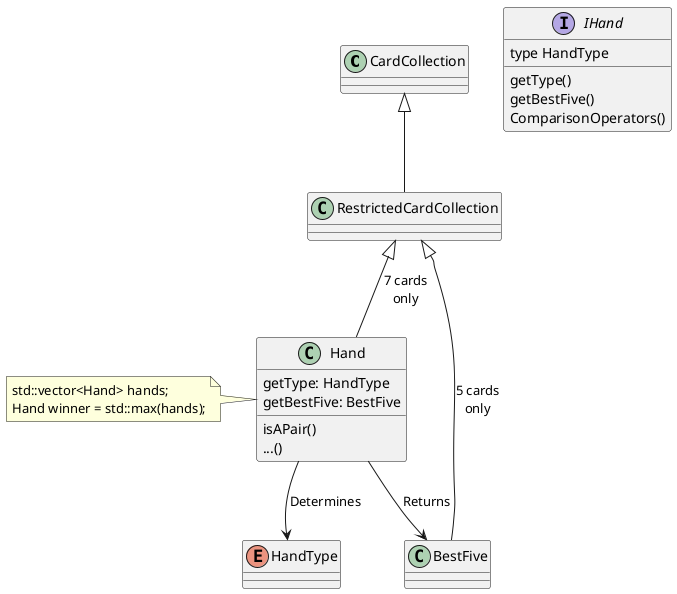 @startuml
'https://plantuml.com/object-diagram


class CardCollection
class RestrictedCardCollection
class BestFive
enum HandType
class Hand {
    getType: HandType
    getBestFive: BestFive

    isAPair()
    ...()
}
CardCollection <|-- RestrictedCardCollection
RestrictedCardCollection <|-- Hand : 7 cards\nonly
RestrictedCardCollection <|-- BestFive : 5 cards\nonly

note left of Hand {
    std::vector<Hand> hands;
    Hand winner = std::max(hands);
}

Hand --> HandType : Determines
Hand --> BestFive : Returns

interface IHand {
    type HandType
    getType()
    getBestFive()
    ComparisonOperators()
}







'object London
'object Washington
'object Berlin
'object NewYork
'
'map CapitalCity {
' UK *-> London
' USA *--> Washington
' Germany *---> Berlin
'}

'NewYork --> CapitalCity::USA
@enduml
